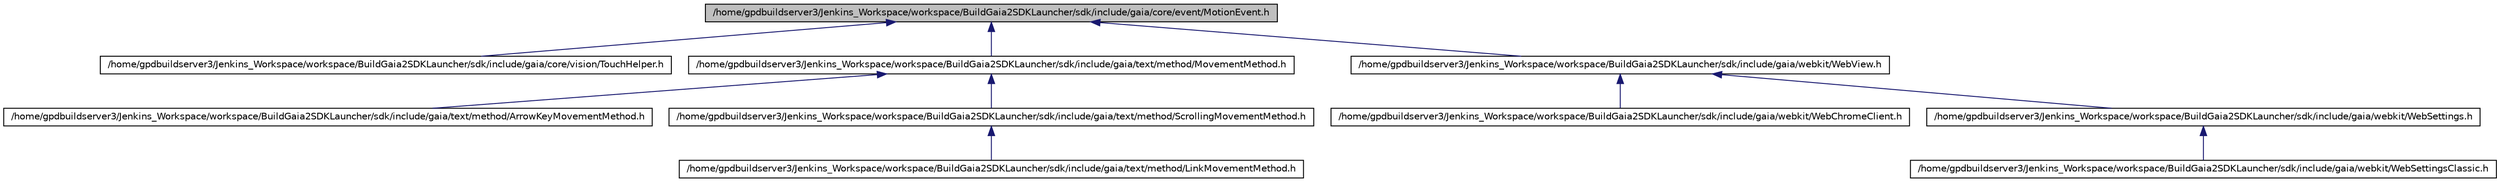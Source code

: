 digraph G
{
  edge [fontname="Helvetica",fontsize="10",labelfontname="Helvetica",labelfontsize="10"];
  node [fontname="Helvetica",fontsize="10",shape=record];
  Node1 [label="/home/gpdbuildserver3/Jenkins_Workspace/workspace/BuildGaia2SDKLauncher/sdk/include/gaia/core/event/MotionEvent.h",height=0.2,width=0.4,color="black", fillcolor="grey75", style="filled" fontcolor="black"];
  Node1 -> Node2 [dir=back,color="midnightblue",fontsize="10",style="solid",fontname="Helvetica"];
  Node2 [label="/home/gpdbuildserver3/Jenkins_Workspace/workspace/BuildGaia2SDKLauncher/sdk/include/gaia/core/vision/TouchHelper.h",height=0.2,width=0.4,color="black", fillcolor="white", style="filled",URL="$d7/dca/_touch_helper_8h.html"];
  Node1 -> Node3 [dir=back,color="midnightblue",fontsize="10",style="solid",fontname="Helvetica"];
  Node3 [label="/home/gpdbuildserver3/Jenkins_Workspace/workspace/BuildGaia2SDKLauncher/sdk/include/gaia/text/method/MovementMethod.h",height=0.2,width=0.4,color="black", fillcolor="white", style="filled",URL="$d5/d96/_movement_method_8h.html"];
  Node3 -> Node4 [dir=back,color="midnightblue",fontsize="10",style="solid",fontname="Helvetica"];
  Node4 [label="/home/gpdbuildserver3/Jenkins_Workspace/workspace/BuildGaia2SDKLauncher/sdk/include/gaia/text/method/ArrowKeyMovementMethod.h",height=0.2,width=0.4,color="black", fillcolor="white", style="filled",URL="$dd/dbe/_arrow_key_movement_method_8h.html"];
  Node3 -> Node5 [dir=back,color="midnightblue",fontsize="10",style="solid",fontname="Helvetica"];
  Node5 [label="/home/gpdbuildserver3/Jenkins_Workspace/workspace/BuildGaia2SDKLauncher/sdk/include/gaia/text/method/ScrollingMovementMethod.h",height=0.2,width=0.4,color="black", fillcolor="white", style="filled",URL="$df/d3c/_scrolling_movement_method_8h.html"];
  Node5 -> Node6 [dir=back,color="midnightblue",fontsize="10",style="solid",fontname="Helvetica"];
  Node6 [label="/home/gpdbuildserver3/Jenkins_Workspace/workspace/BuildGaia2SDKLauncher/sdk/include/gaia/text/method/LinkMovementMethod.h",height=0.2,width=0.4,color="black", fillcolor="white", style="filled",URL="$d8/dc4/_link_movement_method_8h.html"];
  Node1 -> Node7 [dir=back,color="midnightblue",fontsize="10",style="solid",fontname="Helvetica"];
  Node7 [label="/home/gpdbuildserver3/Jenkins_Workspace/workspace/BuildGaia2SDKLauncher/sdk/include/gaia/webkit/WebView.h",height=0.2,width=0.4,color="black", fillcolor="white", style="filled",URL="$d6/d10/_web_view_8h.html"];
  Node7 -> Node8 [dir=back,color="midnightblue",fontsize="10",style="solid",fontname="Helvetica"];
  Node8 [label="/home/gpdbuildserver3/Jenkins_Workspace/workspace/BuildGaia2SDKLauncher/sdk/include/gaia/webkit/WebChromeClient.h",height=0.2,width=0.4,color="black", fillcolor="white", style="filled",URL="$db/d4a/_web_chrome_client_8h.html"];
  Node7 -> Node9 [dir=back,color="midnightblue",fontsize="10",style="solid",fontname="Helvetica"];
  Node9 [label="/home/gpdbuildserver3/Jenkins_Workspace/workspace/BuildGaia2SDKLauncher/sdk/include/gaia/webkit/WebSettings.h",height=0.2,width=0.4,color="black", fillcolor="white", style="filled",URL="$d2/dcb/_web_settings_8h.html"];
  Node9 -> Node10 [dir=back,color="midnightblue",fontsize="10",style="solid",fontname="Helvetica"];
  Node10 [label="/home/gpdbuildserver3/Jenkins_Workspace/workspace/BuildGaia2SDKLauncher/sdk/include/gaia/webkit/WebSettingsClassic.h",height=0.2,width=0.4,color="black", fillcolor="white", style="filled",URL="$d0/dd7/_web_settings_classic_8h.html"];
}
